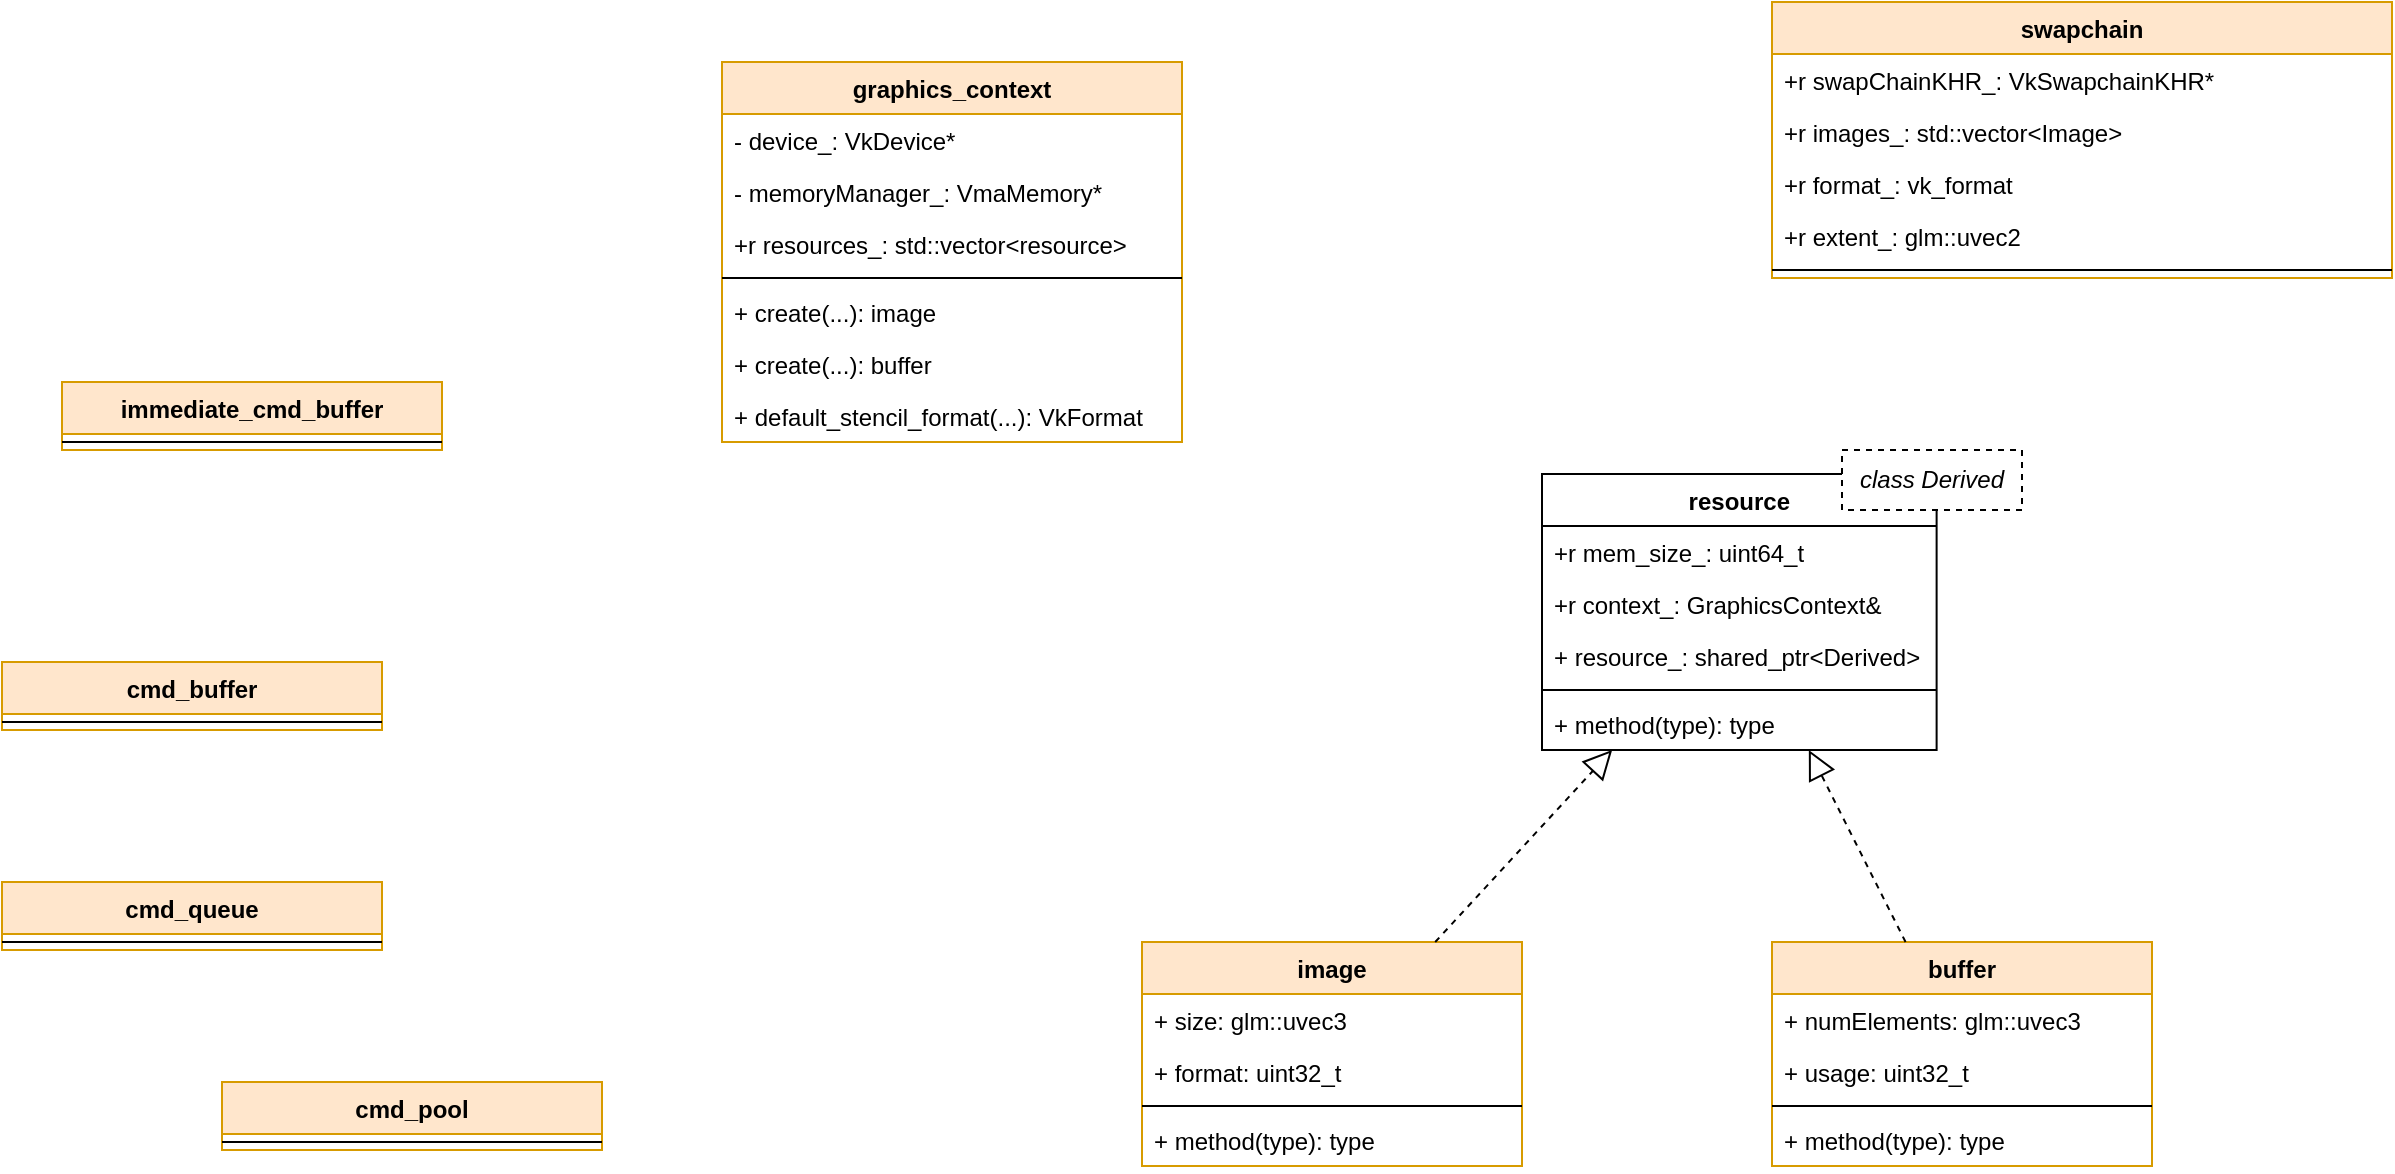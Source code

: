 <mxfile version="13.9.9" type="device"><diagram name="Page-1" id="c4acf3e9-155e-7222-9cf6-157b1a14988f"><mxGraphModel dx="1632" dy="1121" grid="1" gridSize="10" guides="1" tooltips="1" connect="1" arrows="1" fold="1" page="1" pageScale="1" pageWidth="850" pageHeight="1100" background="#ffffff" math="0" shadow="0"><root><mxCell id="0"/><mxCell id="1" parent="0"/><mxCell id="gfN2r01l0ae-7BMfAEbi-2" value="image" style="swimlane;fontStyle=1;align=center;verticalAlign=top;childLayout=stackLayout;horizontal=1;startSize=26;horizontalStack=0;resizeParent=1;resizeParentMax=0;resizeLast=0;collapsible=1;marginBottom=0;fillColor=#ffe6cc;strokeColor=#d79b00;" parent="1" vertex="1"><mxGeometry x="-80" y="470" width="190" height="112" as="geometry"/></mxCell><mxCell id="gfN2r01l0ae-7BMfAEbi-3" value="+ size: glm::uvec3" style="text;strokeColor=none;fillColor=none;align=left;verticalAlign=top;spacingLeft=4;spacingRight=4;overflow=hidden;rotatable=0;points=[[0,0.5],[1,0.5]];portConstraint=eastwest;" parent="gfN2r01l0ae-7BMfAEbi-2" vertex="1"><mxGeometry y="26" width="190" height="26" as="geometry"/></mxCell><mxCell id="gfN2r01l0ae-7BMfAEbi-8" value="+ format: uint32_t" style="text;strokeColor=none;fillColor=none;align=left;verticalAlign=top;spacingLeft=4;spacingRight=4;overflow=hidden;rotatable=0;points=[[0,0.5],[1,0.5]];portConstraint=eastwest;" parent="gfN2r01l0ae-7BMfAEbi-2" vertex="1"><mxGeometry y="52" width="190" height="26" as="geometry"/></mxCell><mxCell id="gfN2r01l0ae-7BMfAEbi-4" value="" style="line;strokeWidth=1;fillColor=none;align=left;verticalAlign=middle;spacingTop=-1;spacingLeft=3;spacingRight=3;rotatable=0;labelPosition=right;points=[];portConstraint=eastwest;" parent="gfN2r01l0ae-7BMfAEbi-2" vertex="1"><mxGeometry y="78" width="190" height="8" as="geometry"/></mxCell><mxCell id="gfN2r01l0ae-7BMfAEbi-5" value="+ method(type): type" style="text;strokeColor=none;fillColor=none;align=left;verticalAlign=top;spacingLeft=4;spacingRight=4;overflow=hidden;rotatable=0;points=[[0,0.5],[1,0.5]];portConstraint=eastwest;" parent="gfN2r01l0ae-7BMfAEbi-2" vertex="1"><mxGeometry y="86" width="190" height="26" as="geometry"/></mxCell><mxCell id="gfN2r01l0ae-7BMfAEbi-9" value="buffer" style="swimlane;fontStyle=1;align=center;verticalAlign=top;childLayout=stackLayout;horizontal=1;startSize=26;horizontalStack=0;resizeParent=1;resizeParentMax=0;resizeLast=0;collapsible=1;marginBottom=0;fillColor=#ffe6cc;strokeColor=#d79b00;" parent="1" vertex="1"><mxGeometry x="235" y="470" width="190" height="112" as="geometry"/></mxCell><mxCell id="gfN2r01l0ae-7BMfAEbi-10" value="+ numElements: glm::uvec3" style="text;strokeColor=none;fillColor=none;align=left;verticalAlign=top;spacingLeft=4;spacingRight=4;overflow=hidden;rotatable=0;points=[[0,0.5],[1,0.5]];portConstraint=eastwest;" parent="gfN2r01l0ae-7BMfAEbi-9" vertex="1"><mxGeometry y="26" width="190" height="26" as="geometry"/></mxCell><mxCell id="gfN2r01l0ae-7BMfAEbi-11" value="+ usage: uint32_t" style="text;strokeColor=none;fillColor=none;align=left;verticalAlign=top;spacingLeft=4;spacingRight=4;overflow=hidden;rotatable=0;points=[[0,0.5],[1,0.5]];portConstraint=eastwest;" parent="gfN2r01l0ae-7BMfAEbi-9" vertex="1"><mxGeometry y="52" width="190" height="26" as="geometry"/></mxCell><mxCell id="gfN2r01l0ae-7BMfAEbi-13" value="" style="line;strokeWidth=1;fillColor=none;align=left;verticalAlign=middle;spacingTop=-1;spacingLeft=3;spacingRight=3;rotatable=0;labelPosition=right;points=[];portConstraint=eastwest;" parent="gfN2r01l0ae-7BMfAEbi-9" vertex="1"><mxGeometry y="78" width="190" height="8" as="geometry"/></mxCell><mxCell id="gfN2r01l0ae-7BMfAEbi-14" value="+ method(type): type" style="text;strokeColor=none;fillColor=none;align=left;verticalAlign=top;spacingLeft=4;spacingRight=4;overflow=hidden;rotatable=0;points=[[0,0.5],[1,0.5]];portConstraint=eastwest;" parent="gfN2r01l0ae-7BMfAEbi-9" vertex="1"><mxGeometry y="86" width="190" height="26" as="geometry"/></mxCell><mxCell id="6HuVzRBz7OVeuYWFwG3l-1" value="cmd_queue" style="swimlane;fontStyle=1;align=center;verticalAlign=top;childLayout=stackLayout;horizontal=1;startSize=26;horizontalStack=0;resizeParent=1;resizeParentMax=0;resizeLast=0;collapsible=1;marginBottom=0;fillColor=#ffe6cc;strokeColor=#d79b00;" vertex="1" parent="1"><mxGeometry x="-650" y="440" width="190" height="34" as="geometry"/></mxCell><mxCell id="6HuVzRBz7OVeuYWFwG3l-4" value="" style="line;strokeWidth=1;fillColor=none;align=left;verticalAlign=middle;spacingTop=-1;spacingLeft=3;spacingRight=3;rotatable=0;labelPosition=right;points=[];portConstraint=eastwest;" vertex="1" parent="6HuVzRBz7OVeuYWFwG3l-1"><mxGeometry y="26" width="190" height="8" as="geometry"/></mxCell><mxCell id="6HuVzRBz7OVeuYWFwG3l-6" value="cmd_buffer" style="swimlane;fontStyle=1;align=center;verticalAlign=top;childLayout=stackLayout;horizontal=1;startSize=26;horizontalStack=0;resizeParent=1;resizeParentMax=0;resizeLast=0;collapsible=1;marginBottom=0;fillColor=#ffe6cc;strokeColor=#d79b00;" vertex="1" parent="1"><mxGeometry x="-650" y="330" width="190" height="34" as="geometry"/></mxCell><mxCell id="6HuVzRBz7OVeuYWFwG3l-7" value="" style="line;strokeWidth=1;fillColor=none;align=left;verticalAlign=middle;spacingTop=-1;spacingLeft=3;spacingRight=3;rotatable=0;labelPosition=right;points=[];portConstraint=eastwest;" vertex="1" parent="6HuVzRBz7OVeuYWFwG3l-6"><mxGeometry y="26" width="190" height="8" as="geometry"/></mxCell><mxCell id="6HuVzRBz7OVeuYWFwG3l-8" value="cmd_pool" style="swimlane;fontStyle=1;align=center;verticalAlign=top;childLayout=stackLayout;horizontal=1;startSize=26;horizontalStack=0;resizeParent=1;resizeParentMax=0;resizeLast=0;collapsible=1;marginBottom=0;fillColor=#ffe6cc;strokeColor=#d79b00;" vertex="1" parent="1"><mxGeometry x="-540" y="540" width="190" height="34" as="geometry"/></mxCell><mxCell id="6HuVzRBz7OVeuYWFwG3l-9" value="" style="line;strokeWidth=1;fillColor=none;align=left;verticalAlign=middle;spacingTop=-1;spacingLeft=3;spacingRight=3;rotatable=0;labelPosition=right;points=[];portConstraint=eastwest;" vertex="1" parent="6HuVzRBz7OVeuYWFwG3l-8"><mxGeometry y="26" width="190" height="8" as="geometry"/></mxCell><mxCell id="6HuVzRBz7OVeuYWFwG3l-10" value="graphics_context" style="swimlane;fontStyle=1;align=center;verticalAlign=top;childLayout=stackLayout;horizontal=1;startSize=26;horizontalStack=0;resizeParent=1;resizeParentMax=0;resizeLast=0;collapsible=1;marginBottom=0;fillColor=#ffe6cc;strokeColor=#d79b00;" vertex="1" parent="1"><mxGeometry x="-290" y="30" width="230" height="190" as="geometry"/></mxCell><mxCell id="6HuVzRBz7OVeuYWFwG3l-15" value="- device_: VkDevice*" style="text;strokeColor=none;fillColor=none;align=left;verticalAlign=top;spacingLeft=4;spacingRight=4;overflow=hidden;rotatable=0;points=[[0,0.5],[1,0.5]];portConstraint=eastwest;" vertex="1" parent="6HuVzRBz7OVeuYWFwG3l-10"><mxGeometry y="26" width="230" height="26" as="geometry"/></mxCell><mxCell id="6HuVzRBz7OVeuYWFwG3l-16" value="- memoryManager_: VmaMemory*" style="text;strokeColor=none;fillColor=none;align=left;verticalAlign=top;spacingLeft=4;spacingRight=4;overflow=hidden;rotatable=0;points=[[0,0.5],[1,0.5]];portConstraint=eastwest;" vertex="1" parent="6HuVzRBz7OVeuYWFwG3l-10"><mxGeometry y="52" width="230" height="26" as="geometry"/></mxCell><mxCell id="6HuVzRBz7OVeuYWFwG3l-14" value="+r resources_: std::vector&lt;resource&gt;" style="text;strokeColor=none;fillColor=none;align=left;verticalAlign=top;spacingLeft=4;spacingRight=4;overflow=hidden;rotatable=0;points=[[0,0.5],[1,0.5]];portConstraint=eastwest;" vertex="1" parent="6HuVzRBz7OVeuYWFwG3l-10"><mxGeometry y="78" width="230" height="26" as="geometry"/></mxCell><mxCell id="6HuVzRBz7OVeuYWFwG3l-11" value="" style="line;strokeWidth=1;fillColor=none;align=left;verticalAlign=middle;spacingTop=-1;spacingLeft=3;spacingRight=3;rotatable=0;labelPosition=right;points=[];portConstraint=eastwest;" vertex="1" parent="6HuVzRBz7OVeuYWFwG3l-10"><mxGeometry y="104" width="230" height="8" as="geometry"/></mxCell><mxCell id="6HuVzRBz7OVeuYWFwG3l-12" value="+ create(...): image" style="text;strokeColor=none;fillColor=none;align=left;verticalAlign=top;spacingLeft=4;spacingRight=4;overflow=hidden;rotatable=0;points=[[0,0.5],[1,0.5]];portConstraint=eastwest;" vertex="1" parent="6HuVzRBz7OVeuYWFwG3l-10"><mxGeometry y="112" width="230" height="26" as="geometry"/></mxCell><mxCell id="6HuVzRBz7OVeuYWFwG3l-13" value="+ create(...): buffer" style="text;strokeColor=none;fillColor=none;align=left;verticalAlign=top;spacingLeft=4;spacingRight=4;overflow=hidden;rotatable=0;points=[[0,0.5],[1,0.5]];portConstraint=eastwest;" vertex="1" parent="6HuVzRBz7OVeuYWFwG3l-10"><mxGeometry y="138" width="230" height="26" as="geometry"/></mxCell><mxCell id="6HuVzRBz7OVeuYWFwG3l-23" value="+ default_stencil_format(...): VkFormat" style="text;strokeColor=none;fillColor=none;align=left;verticalAlign=top;spacingLeft=4;spacingRight=4;overflow=hidden;rotatable=0;points=[[0,0.5],[1,0.5]];portConstraint=eastwest;" vertex="1" parent="6HuVzRBz7OVeuYWFwG3l-10"><mxGeometry y="164" width="230" height="26" as="geometry"/></mxCell><mxCell id="6HuVzRBz7OVeuYWFwG3l-17" value="swapchain" style="swimlane;fontStyle=1;align=center;verticalAlign=top;childLayout=stackLayout;horizontal=1;startSize=26;horizontalStack=0;resizeParent=1;resizeParentMax=0;resizeLast=0;collapsible=1;marginBottom=0;fillColor=#ffe6cc;strokeColor=#d79b00;" vertex="1" parent="1"><mxGeometry x="235" width="310" height="138" as="geometry"/></mxCell><mxCell id="6HuVzRBz7OVeuYWFwG3l-19" value="+r swapChainKHR_: VkSwapchainKHR*" style="text;strokeColor=none;fillColor=none;align=left;verticalAlign=top;spacingLeft=4;spacingRight=4;overflow=hidden;rotatable=0;points=[[0,0.5],[1,0.5]];portConstraint=eastwest;" vertex="1" parent="6HuVzRBz7OVeuYWFwG3l-17"><mxGeometry y="26" width="310" height="26" as="geometry"/></mxCell><mxCell id="6HuVzRBz7OVeuYWFwG3l-20" value="+r images_: std::vector&lt;Image&gt;" style="text;strokeColor=none;fillColor=none;align=left;verticalAlign=top;spacingLeft=4;spacingRight=4;overflow=hidden;rotatable=0;points=[[0,0.5],[1,0.5]];portConstraint=eastwest;" vertex="1" parent="6HuVzRBz7OVeuYWFwG3l-17"><mxGeometry y="52" width="310" height="26" as="geometry"/></mxCell><mxCell id="6HuVzRBz7OVeuYWFwG3l-21" value="+r format_: vk_format" style="text;strokeColor=none;fillColor=none;align=left;verticalAlign=top;spacingLeft=4;spacingRight=4;overflow=hidden;rotatable=0;points=[[0,0.5],[1,0.5]];portConstraint=eastwest;" vertex="1" parent="6HuVzRBz7OVeuYWFwG3l-17"><mxGeometry y="78" width="310" height="26" as="geometry"/></mxCell><mxCell id="6HuVzRBz7OVeuYWFwG3l-22" value="+r extent_: glm::uvec2" style="text;strokeColor=none;fillColor=none;align=left;verticalAlign=top;spacingLeft=4;spacingRight=4;overflow=hidden;rotatable=0;points=[[0,0.5],[1,0.5]];portConstraint=eastwest;" vertex="1" parent="6HuVzRBz7OVeuYWFwG3l-17"><mxGeometry y="104" width="310" height="26" as="geometry"/></mxCell><mxCell id="6HuVzRBz7OVeuYWFwG3l-18" value="" style="line;strokeWidth=1;fillColor=none;align=left;verticalAlign=middle;spacingTop=-1;spacingLeft=3;spacingRight=3;rotatable=0;labelPosition=right;points=[];portConstraint=eastwest;" vertex="1" parent="6HuVzRBz7OVeuYWFwG3l-17"><mxGeometry y="130" width="310" height="8" as="geometry"/></mxCell><mxCell id="6HuVzRBz7OVeuYWFwG3l-26" value="immediate_cmd_buffer" style="swimlane;fontStyle=1;align=center;verticalAlign=top;childLayout=stackLayout;horizontal=1;startSize=26;horizontalStack=0;resizeParent=1;resizeParentMax=0;resizeLast=0;collapsible=1;marginBottom=0;fillColor=#ffe6cc;strokeColor=#d79b00;" vertex="1" parent="1"><mxGeometry x="-620" y="190" width="190" height="34" as="geometry"/></mxCell><mxCell id="6HuVzRBz7OVeuYWFwG3l-27" value="" style="line;strokeWidth=1;fillColor=none;align=left;verticalAlign=middle;spacingTop=-1;spacingLeft=3;spacingRight=3;rotatable=0;labelPosition=right;points=[];portConstraint=eastwest;" vertex="1" parent="6HuVzRBz7OVeuYWFwG3l-26"><mxGeometry y="26" width="190" height="8" as="geometry"/></mxCell><mxCell id="6HuVzRBz7OVeuYWFwG3l-28" value="" style="group" vertex="1" connectable="0" parent="1"><mxGeometry x="120" y="224" width="270" height="176" as="geometry"/></mxCell><mxCell id="gfN2r01l0ae-7BMfAEbi-15" value="resource" style="swimlane;fontStyle=1;align=center;verticalAlign=top;childLayout=stackLayout;horizontal=1;startSize=26;horizontalStack=0;resizeParent=1;resizeParentMax=0;resizeLast=0;collapsible=1;marginBottom=0;" parent="6HuVzRBz7OVeuYWFwG3l-28" vertex="1"><mxGeometry y="12" width="197.308" height="138" as="geometry"/></mxCell><mxCell id="gfN2r01l0ae-7BMfAEbi-16" value="+r mem_size_: uint64_t" style="text;strokeColor=none;fillColor=none;align=left;verticalAlign=top;spacingLeft=4;spacingRight=4;overflow=hidden;rotatable=0;points=[[0,0.5],[1,0.5]];portConstraint=eastwest;" parent="gfN2r01l0ae-7BMfAEbi-15" vertex="1"><mxGeometry y="26" width="197.308" height="26" as="geometry"/></mxCell><mxCell id="gfN2r01l0ae-7BMfAEbi-18" value="+r context_: GraphicsContext&amp;" style="text;strokeColor=none;fillColor=none;align=left;verticalAlign=top;spacingLeft=4;spacingRight=4;overflow=hidden;rotatable=0;points=[[0,0.5],[1,0.5]];portConstraint=eastwest;" parent="gfN2r01l0ae-7BMfAEbi-15" vertex="1"><mxGeometry y="52" width="197.308" height="26" as="geometry"/></mxCell><mxCell id="6HuVzRBz7OVeuYWFwG3l-25" value="+ resource_: shared_ptr&lt;Derived&gt;" style="text;strokeColor=none;fillColor=none;align=left;verticalAlign=top;spacingLeft=4;spacingRight=4;overflow=hidden;rotatable=0;points=[[0,0.5],[1,0.5]];portConstraint=eastwest;" vertex="1" parent="gfN2r01l0ae-7BMfAEbi-15"><mxGeometry y="78" width="197.308" height="26" as="geometry"/></mxCell><mxCell id="gfN2r01l0ae-7BMfAEbi-19" value="" style="line;strokeWidth=1;fillColor=none;align=left;verticalAlign=middle;spacingTop=-1;spacingLeft=3;spacingRight=3;rotatable=0;labelPosition=right;points=[];portConstraint=eastwest;" parent="gfN2r01l0ae-7BMfAEbi-15" vertex="1"><mxGeometry y="104" width="197.308" height="8" as="geometry"/></mxCell><mxCell id="gfN2r01l0ae-7BMfAEbi-20" value="+ method(type): type" style="text;strokeColor=none;fillColor=none;align=left;verticalAlign=top;spacingLeft=4;spacingRight=4;overflow=hidden;rotatable=0;points=[[0,0.5],[1,0.5]];portConstraint=eastwest;" parent="gfN2r01l0ae-7BMfAEbi-15" vertex="1"><mxGeometry y="112" width="197.308" height="26" as="geometry"/></mxCell><mxCell id="6HuVzRBz7OVeuYWFwG3l-24" value="class Derived" style="rounded=0;whiteSpace=wrap;html=1;dashed=1;fontStyle=2" vertex="1" parent="6HuVzRBz7OVeuYWFwG3l-28"><mxGeometry x="150" width="90" height="30" as="geometry"/></mxCell><mxCell id="6HuVzRBz7OVeuYWFwG3l-29" value="" style="endArrow=block;dashed=1;endFill=0;endSize=12;html=1;" edge="1" parent="1" source="gfN2r01l0ae-7BMfAEbi-2" target="gfN2r01l0ae-7BMfAEbi-15"><mxGeometry width="160" relative="1" as="geometry"><mxPoint x="70" y="520" as="sourcePoint"/><mxPoint x="230" y="520" as="targetPoint"/></mxGeometry></mxCell><mxCell id="6HuVzRBz7OVeuYWFwG3l-30" value="" style="endArrow=block;dashed=1;endFill=0;endSize=12;html=1;" edge="1" parent="1" source="gfN2r01l0ae-7BMfAEbi-9" target="gfN2r01l0ae-7BMfAEbi-15"><mxGeometry width="160" relative="1" as="geometry"><mxPoint x="78.846" y="480" as="sourcePoint"/><mxPoint x="146.154" y="410" as="targetPoint"/></mxGeometry></mxCell></root></mxGraphModel></diagram></mxfile>